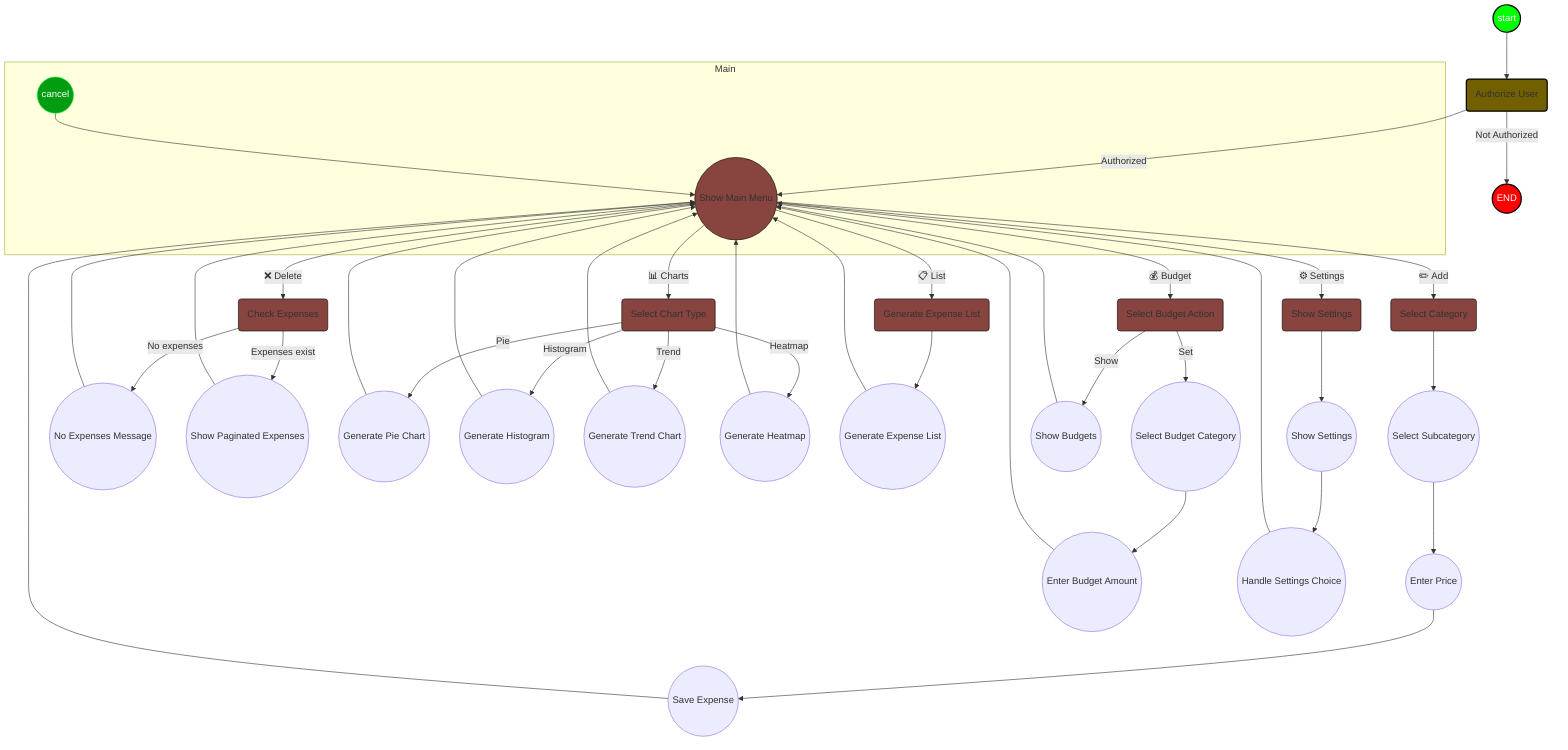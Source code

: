 flowchart TB
    A(("start")):::entryPoint --> B("Authorize User")
    B --> |"Authorized"| C(("Show Main Menu")):::state
    B --> |"Not Authorized"| End(("END")):::termination
    
    C --> |"✏️ Add"| D("Select Category"):::state
    C --> |"❌ Delete"| E("Check Expenses"):::state
    C --> |"📊 Charts"| F("Select Chart Type"):::state
    C --> |"📋 List"| G("Generate Expense List"):::state
    C --> |"💰 Budget"| H("Select Budget Action"):::state
    C --> |"⚙️ Settings"| I("Show Settings"):::state

    D --> J(("Select Subcategory"))
    J --> K(("Enter Price"))
    K --> L(("Save Expense"))
    L --> C

    E --> |"No expenses"| O(("No Expenses Message"))
    E --> |"Expenses exist"| P(("Show Paginated Expenses"))
    O --> C
    P --> C

    F --> |"Pie"| Q(("Generate Pie Chart"))
    F --> |"Histogram"| R(("Generate Histogram"))
    F --> |"Trend"| S(("Generate Trend Chart"))
    F --> |"Heatmap"| T(("Generate Heatmap"))
    Q --> C
    R --> C
    S --> C
    T --> C

    G --> U(("Generate Expense List"))
    U --> C

    H --> |"Set"| V(("Select Budget Category"))
    H --> |"Show"| W(("Show Budgets"))
    V --> X(("Enter Budget Amount"))
    W --> C
    X --> C

    I --> Y(("Show Settings"))
    Y --> Z(("Handle Settings Choice"))
    Z --> C

    subgraph Main
        A1(("cancel")):::entryPoint
        A1 --> C
    end
    
    style A fill:#00FF00,stroke:#000000,stroke-width:2px
    style B fill:#726000,stroke:#000000,stroke-width:2px
    style End fill:#FF0000,stroke:#000000,stroke-width:2px
    classDef state fill:#88443f,stroke:#000000,stroke-width:1px
    classDef entryPoint fill:#009c11, stroke:#42FF57, color:#ffffff
    classDef termination fill:#bb0007, stroke:#E60109, color:#ffffff